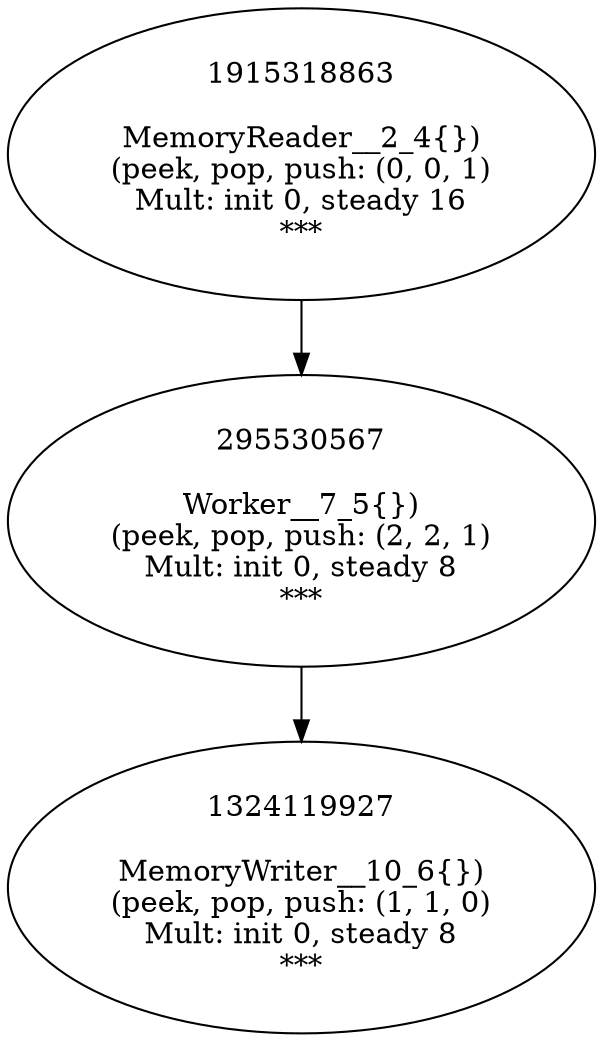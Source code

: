 digraph Flattend {
size = "8, 10.5";
1915318863 [ label="1915318863\n\nMemoryReader__2_4{})\n(peek, pop, push: (0, 0, 1)\nMult: init 0, steady 16\n *** " ];
1915318863 -> 295530567;
295530567 [ label="295530567\n\nWorker__7_5{})\n(peek, pop, push: (2, 2, 1)\nMult: init 0, steady 8\n *** " ];
295530567 -> 1324119927;
1324119927 [ label="1324119927\n\nMemoryWriter__10_6{})\n(peek, pop, push: (1, 1, 0)\nMult: init 0, steady 8\n *** " ];
}
